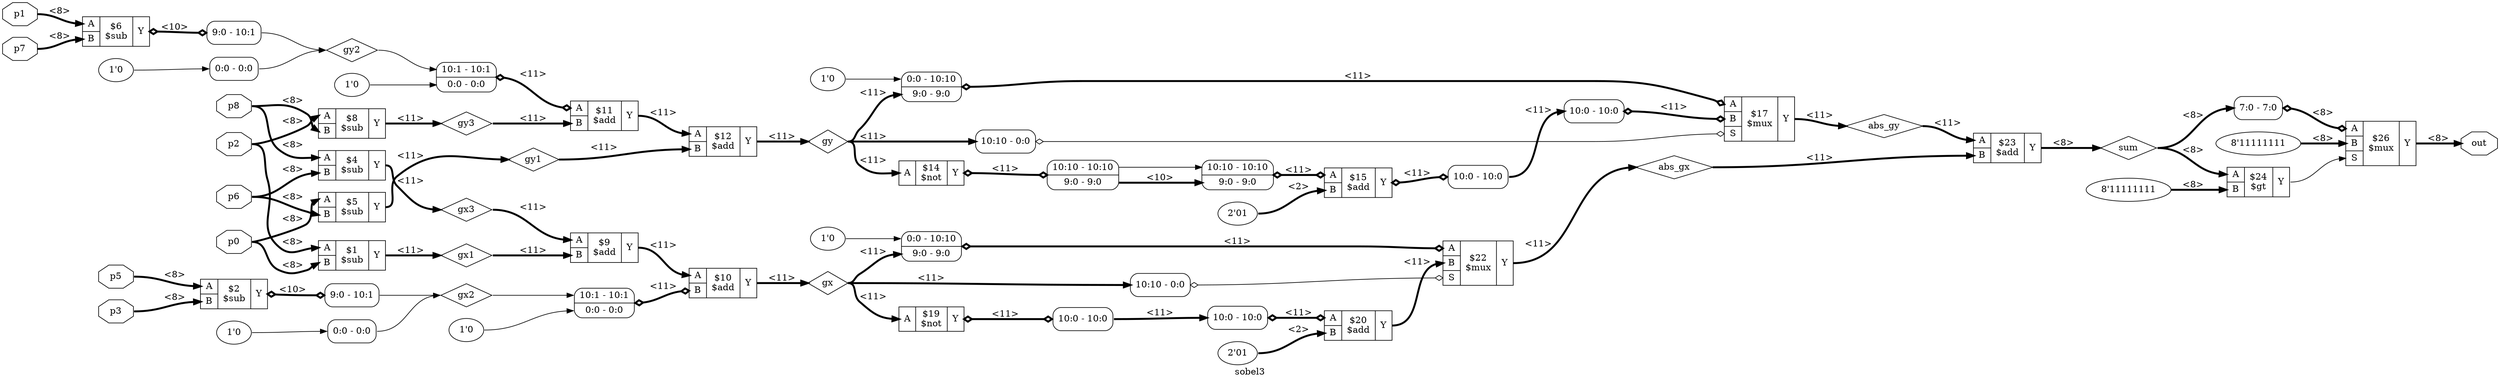 digraph "sobel3" {
label="sobel3";
rankdir="LR";
remincross=true;
n10 [ shape=diamond, label="sum", color="black", fontcolor="black" ];
n11 [ shape=diamond, label="abs_gy", color="black", fontcolor="black" ];
n12 [ shape=diamond, label="abs_gx", color="black", fontcolor="black" ];
n13 [ shape=diamond, label="gy3", color="black", fontcolor="black" ];
n14 [ shape=diamond, label="gy2", color="black", fontcolor="black" ];
n15 [ shape=diamond, label="gy1", color="black", fontcolor="black" ];
n16 [ shape=diamond, label="gx3", color="black", fontcolor="black" ];
n17 [ shape=diamond, label="gx2", color="black", fontcolor="black" ];
n18 [ shape=diamond, label="gx1", color="black", fontcolor="black" ];
n19 [ shape=diamond, label="gy", color="black", fontcolor="black" ];
n20 [ shape=diamond, label="gx", color="black", fontcolor="black" ];
n21 [ shape=octagon, label="out", color="black", fontcolor="black" ];
n22 [ shape=octagon, label="p8", color="black", fontcolor="black" ];
n23 [ shape=octagon, label="p7", color="black", fontcolor="black" ];
n24 [ shape=octagon, label="p6", color="black", fontcolor="black" ];
n25 [ shape=octagon, label="p5", color="black", fontcolor="black" ];
n26 [ shape=octagon, label="p3", color="black", fontcolor="black" ];
n27 [ shape=octagon, label="p2", color="black", fontcolor="black" ];
n28 [ shape=octagon, label="p1", color="black", fontcolor="black" ];
n29 [ shape=octagon, label="p0", color="black", fontcolor="black" ];
c32 [ shape=record, label="{{<p30> A}|$19\n$not|{<p31> Y}}" ];
x0 [ shape=record, style=rounded, label="<s0> 10:0 - 10:0 " ];
c32:p31:e -> x0:w [arrowhead=odiamond, arrowtail=odiamond, dir=both, color="black", style="setlinewidth(3)", label="<11>"];
v1 [ label="8'11111111" ];
c34 [ shape=record, label="{{<p30> A|<p33> B}|$24\n$gt|{<p31> Y}}" ];
v5 [ label="1'0" ];
c36 [ shape=record, label="{{<p30> A|<p33> B|<p35> S}|$17\n$mux|{<p31> Y}}" ];
x2 [ shape=record, style=rounded, label="<s0> 10:10 - 0:0 " ];
x2:e -> c36:p35:w [arrowhead=odiamond, arrowtail=odiamond, dir=both, color="black", label=""];
x3 [ shape=record, style=rounded, label="<s0> 10:0 - 10:0 " ];
x3:e -> c36:p33:w [arrowhead=odiamond, arrowtail=odiamond, dir=both, color="black", style="setlinewidth(3)", label="<11>"];
x4 [ shape=record, style=rounded, label="<s1> 0:0 - 10:10 |<s0> 9:0 - 9:0 " ];
x4:e -> c36:p30:w [arrowhead=odiamond, arrowtail=odiamond, dir=both, color="black", style="setlinewidth(3)", label="<11>"];
v8 [ label="1'0" ];
c37 [ shape=record, label="{{<p30> A|<p33> B|<p35> S}|$22\n$mux|{<p31> Y}}" ];
x6 [ shape=record, style=rounded, label="<s0> 10:10 - 0:0 " ];
x6:e -> c37:p35:w [arrowhead=odiamond, arrowtail=odiamond, dir=both, color="black", label=""];
x7 [ shape=record, style=rounded, label="<s1> 0:0 - 10:10 |<s0> 9:0 - 9:0 " ];
x7:e -> c37:p30:w [arrowhead=odiamond, arrowtail=odiamond, dir=both, color="black", style="setlinewidth(3)", label="<11>"];
v10 [ label="2'01" ];
c38 [ shape=record, label="{{<p30> A|<p33> B}|$15\n$add|{<p31> Y}}" ];
x9 [ shape=record, style=rounded, label="<s0> 10:0 - 10:0 " ];
c38:p31:e -> x9:w [arrowhead=odiamond, arrowtail=odiamond, dir=both, color="black", style="setlinewidth(3)", label="<11>"];
x11 [ shape=record, style=rounded, label="<s1> 10:10 - 10:10 |<s0> 9:0 - 9:0 " ];
x11:e -> c38:p30:w [arrowhead=odiamond, arrowtail=odiamond, dir=both, color="black", style="setlinewidth(3)", label="<11>"];
c39 [ shape=record, label="{{<p30> A}|$14\n$not|{<p31> Y}}" ];
x12 [ shape=record, style=rounded, label="<s1> 10:10 - 10:10 |<s0> 9:0 - 9:0 " ];
c39:p31:e -> x12:w [arrowhead=odiamond, arrowtail=odiamond, dir=both, color="black", style="setlinewidth(3)", label="<11>"];
c40 [ shape=record, label="{{<p30> A|<p33> B}|$23\n$add|{<p31> Y}}" ];
c41 [ shape=record, label="{{<p30> A|<p33> B}|$12\n$add|{<p31> Y}}" ];
v14 [ label="1'0" ];
c42 [ shape=record, label="{{<p30> A|<p33> B}|$11\n$add|{<p31> Y}}" ];
x13 [ shape=record, style=rounded, label="<s1> 10:1 - 10:1 |<s0> 0:0 - 0:0 " ];
x13:e -> c42:p30:w [arrowhead=odiamond, arrowtail=odiamond, dir=both, color="black", style="setlinewidth(3)", label="<11>"];
v16 [ label="1'0" ];
c43 [ shape=record, label="{{<p30> A|<p33> B}|$10\n$add|{<p31> Y}}" ];
x15 [ shape=record, style=rounded, label="<s1> 10:1 - 10:1 |<s0> 0:0 - 0:0 " ];
x15:e -> c43:p33:w [arrowhead=odiamond, arrowtail=odiamond, dir=both, color="black", style="setlinewidth(3)", label="<11>"];
c44 [ shape=record, label="{{<p30> A|<p33> B}|$9\n$add|{<p31> Y}}" ];
c45 [ shape=record, label="{{<p30> A|<p33> B}|$8\n$sub|{<p31> Y}}" ];
v17 [ label="2'01" ];
c46 [ shape=record, label="{{<p30> A|<p33> B}|$20\n$add|{<p31> Y}}" ];
x18 [ shape=record, style=rounded, label="<s0> 10:0 - 10:0 " ];
x18:e -> c46:p30:w [arrowhead=odiamond, arrowtail=odiamond, dir=both, color="black", style="setlinewidth(3)", label="<11>"];
c47 [ shape=record, label="{{<p30> A|<p33> B}|$6\n$sub|{<p31> Y}}" ];
x19 [ shape=record, style=rounded, label="<s0> 9:0 - 10:1 " ];
c47:p31:e -> x19:w [arrowhead=odiamond, arrowtail=odiamond, dir=both, color="black", style="setlinewidth(3)", label="<10>"];
c48 [ shape=record, label="{{<p30> A|<p33> B}|$5\n$sub|{<p31> Y}}" ];
c49 [ shape=record, label="{{<p30> A|<p33> B}|$4\n$sub|{<p31> Y}}" ];
v20 [ label="8'11111111" ];
c50 [ shape=record, label="{{<p30> A|<p33> B|<p35> S}|$26\n$mux|{<p31> Y}}" ];
x21 [ shape=record, style=rounded, label="<s0> 7:0 - 7:0 " ];
x21:e -> c50:p30:w [arrowhead=odiamond, arrowtail=odiamond, dir=both, color="black", style="setlinewidth(3)", label="<8>"];
c51 [ shape=record, label="{{<p30> A|<p33> B}|$2\n$sub|{<p31> Y}}" ];
x22 [ shape=record, style=rounded, label="<s0> 9:0 - 10:1 " ];
c51:p31:e -> x22:w [arrowhead=odiamond, arrowtail=odiamond, dir=both, color="black", style="setlinewidth(3)", label="<10>"];
c52 [ shape=record, label="{{<p30> A|<p33> B}|$1\n$sub|{<p31> Y}}" ];
v23 [ label="1'0" ];
x24 [ shape=record, style=rounded, label="<s0> 0:0 - 0:0 " ];
v25 [ label="1'0" ];
x26 [ shape=record, style=rounded, label="<s0> 0:0 - 0:0 " ];
c40:p31:e -> n10:w [color="black", style="setlinewidth(3)", label="<8>"];
n10:e -> c34:p30:w [color="black", style="setlinewidth(3)", label="<8>"];
n10:e -> x21:s0:w [color="black", style="setlinewidth(3)", label="<8>"];
c36:p31:e -> n11:w [color="black", style="setlinewidth(3)", label="<11>"];
n11:e -> c40:p30:w [color="black", style="setlinewidth(3)", label="<11>"];
c37:p31:e -> n12:w [color="black", style="setlinewidth(3)", label="<11>"];
n12:e -> c40:p33:w [color="black", style="setlinewidth(3)", label="<11>"];
c45:p31:e -> n13:w [color="black", style="setlinewidth(3)", label="<11>"];
n13:e -> c42:p33:w [color="black", style="setlinewidth(3)", label="<11>"];
x19:s0:e -> n14:w [color="black", label=""];
x24:s0:e -> n14:w [color="black", label=""];
n14:e -> x13:s1:w [color="black", label=""];
c48:p31:e -> n15:w [color="black", style="setlinewidth(3)", label="<11>"];
n15:e -> c41:p33:w [color="black", style="setlinewidth(3)", label="<11>"];
c49:p31:e -> n16:w [color="black", style="setlinewidth(3)", label="<11>"];
n16:e -> c44:p30:w [color="black", style="setlinewidth(3)", label="<11>"];
x22:s0:e -> n17:w [color="black", label=""];
x26:s0:e -> n17:w [color="black", label=""];
n17:e -> x15:s1:w [color="black", label=""];
c52:p31:e -> n18:w [color="black", style="setlinewidth(3)", label="<11>"];
n18:e -> c44:p33:w [color="black", style="setlinewidth(3)", label="<11>"];
c41:p31:e -> n19:w [color="black", style="setlinewidth(3)", label="<11>"];
n19:e -> c39:p30:w [color="black", style="setlinewidth(3)", label="<11>"];
n19:e -> x2:s0:w [color="black", style="setlinewidth(3)", label="<11>"];
n19:e -> x4:s0:w [color="black", style="setlinewidth(3)", label="<11>"];
x9:s0:e -> x3:s0:w [color="black", style="setlinewidth(3)", label="<11>"];
c43:p31:e -> n20:w [color="black", style="setlinewidth(3)", label="<11>"];
n20:e -> c32:p30:w [color="black", style="setlinewidth(3)", label="<11>"];
n20:e -> x6:s0:w [color="black", style="setlinewidth(3)", label="<11>"];
n20:e -> x7:s0:w [color="black", style="setlinewidth(3)", label="<11>"];
c50:p31:e -> n21:w [color="black", style="setlinewidth(3)", label="<8>"];
n22:e -> c45:p33:w [color="black", style="setlinewidth(3)", label="<8>"];
n22:e -> c49:p30:w [color="black", style="setlinewidth(3)", label="<8>"];
n23:e -> c47:p33:w [color="black", style="setlinewidth(3)", label="<8>"];
n24:e -> c48:p33:w [color="black", style="setlinewidth(3)", label="<8>"];
n24:e -> c49:p33:w [color="black", style="setlinewidth(3)", label="<8>"];
n25:e -> c51:p30:w [color="black", style="setlinewidth(3)", label="<8>"];
n26:e -> c51:p33:w [color="black", style="setlinewidth(3)", label="<8>"];
n27:e -> c45:p30:w [color="black", style="setlinewidth(3)", label="<8>"];
n27:e -> c52:p30:w [color="black", style="setlinewidth(3)", label="<8>"];
n28:e -> c47:p30:w [color="black", style="setlinewidth(3)", label="<8>"];
n29:e -> c48:p30:w [color="black", style="setlinewidth(3)", label="<8>"];
n29:e -> c52:p33:w [color="black", style="setlinewidth(3)", label="<8>"];
c42:p31:e -> c41:p30:w [color="black", style="setlinewidth(3)", label="<11>"];
x0:s0:e -> x18:s0:w [color="black", style="setlinewidth(3)", label="<11>"];
c46:p31:e -> c37:p33:w [color="black", style="setlinewidth(3)", label="<11>"];
c34:p31:e -> c50:p35:w [color="black", label=""];
c44:p31:e -> c43:p30:w [color="black", style="setlinewidth(3)", label="<11>"];
x12:s1:e -> x11:s1:w [color="black", label=""];
x12:s0:e -> x11:s0:w [color="black", style="setlinewidth(3)", label="<10>"];
v1:e -> c34:p33:w [color="black", style="setlinewidth(3)", label="<8>"];
v10:e -> c38:p33:w [color="black", style="setlinewidth(3)", label="<2>"];
v14:e -> x13:s0:w [color="black", label=""];
v16:e -> x15:s0:w [color="black", label=""];
v17:e -> c46:p33:w [color="black", style="setlinewidth(3)", label="<2>"];
v20:e -> c50:p33:w [color="black", style="setlinewidth(3)", label="<8>"];
v23:e -> x24:w [color="black", label=""];
v25:e -> x26:w [color="black", label=""];
v5:e -> x4:s1:w [color="black", label=""];
v8:e -> x7:s1:w [color="black", label=""];
}
